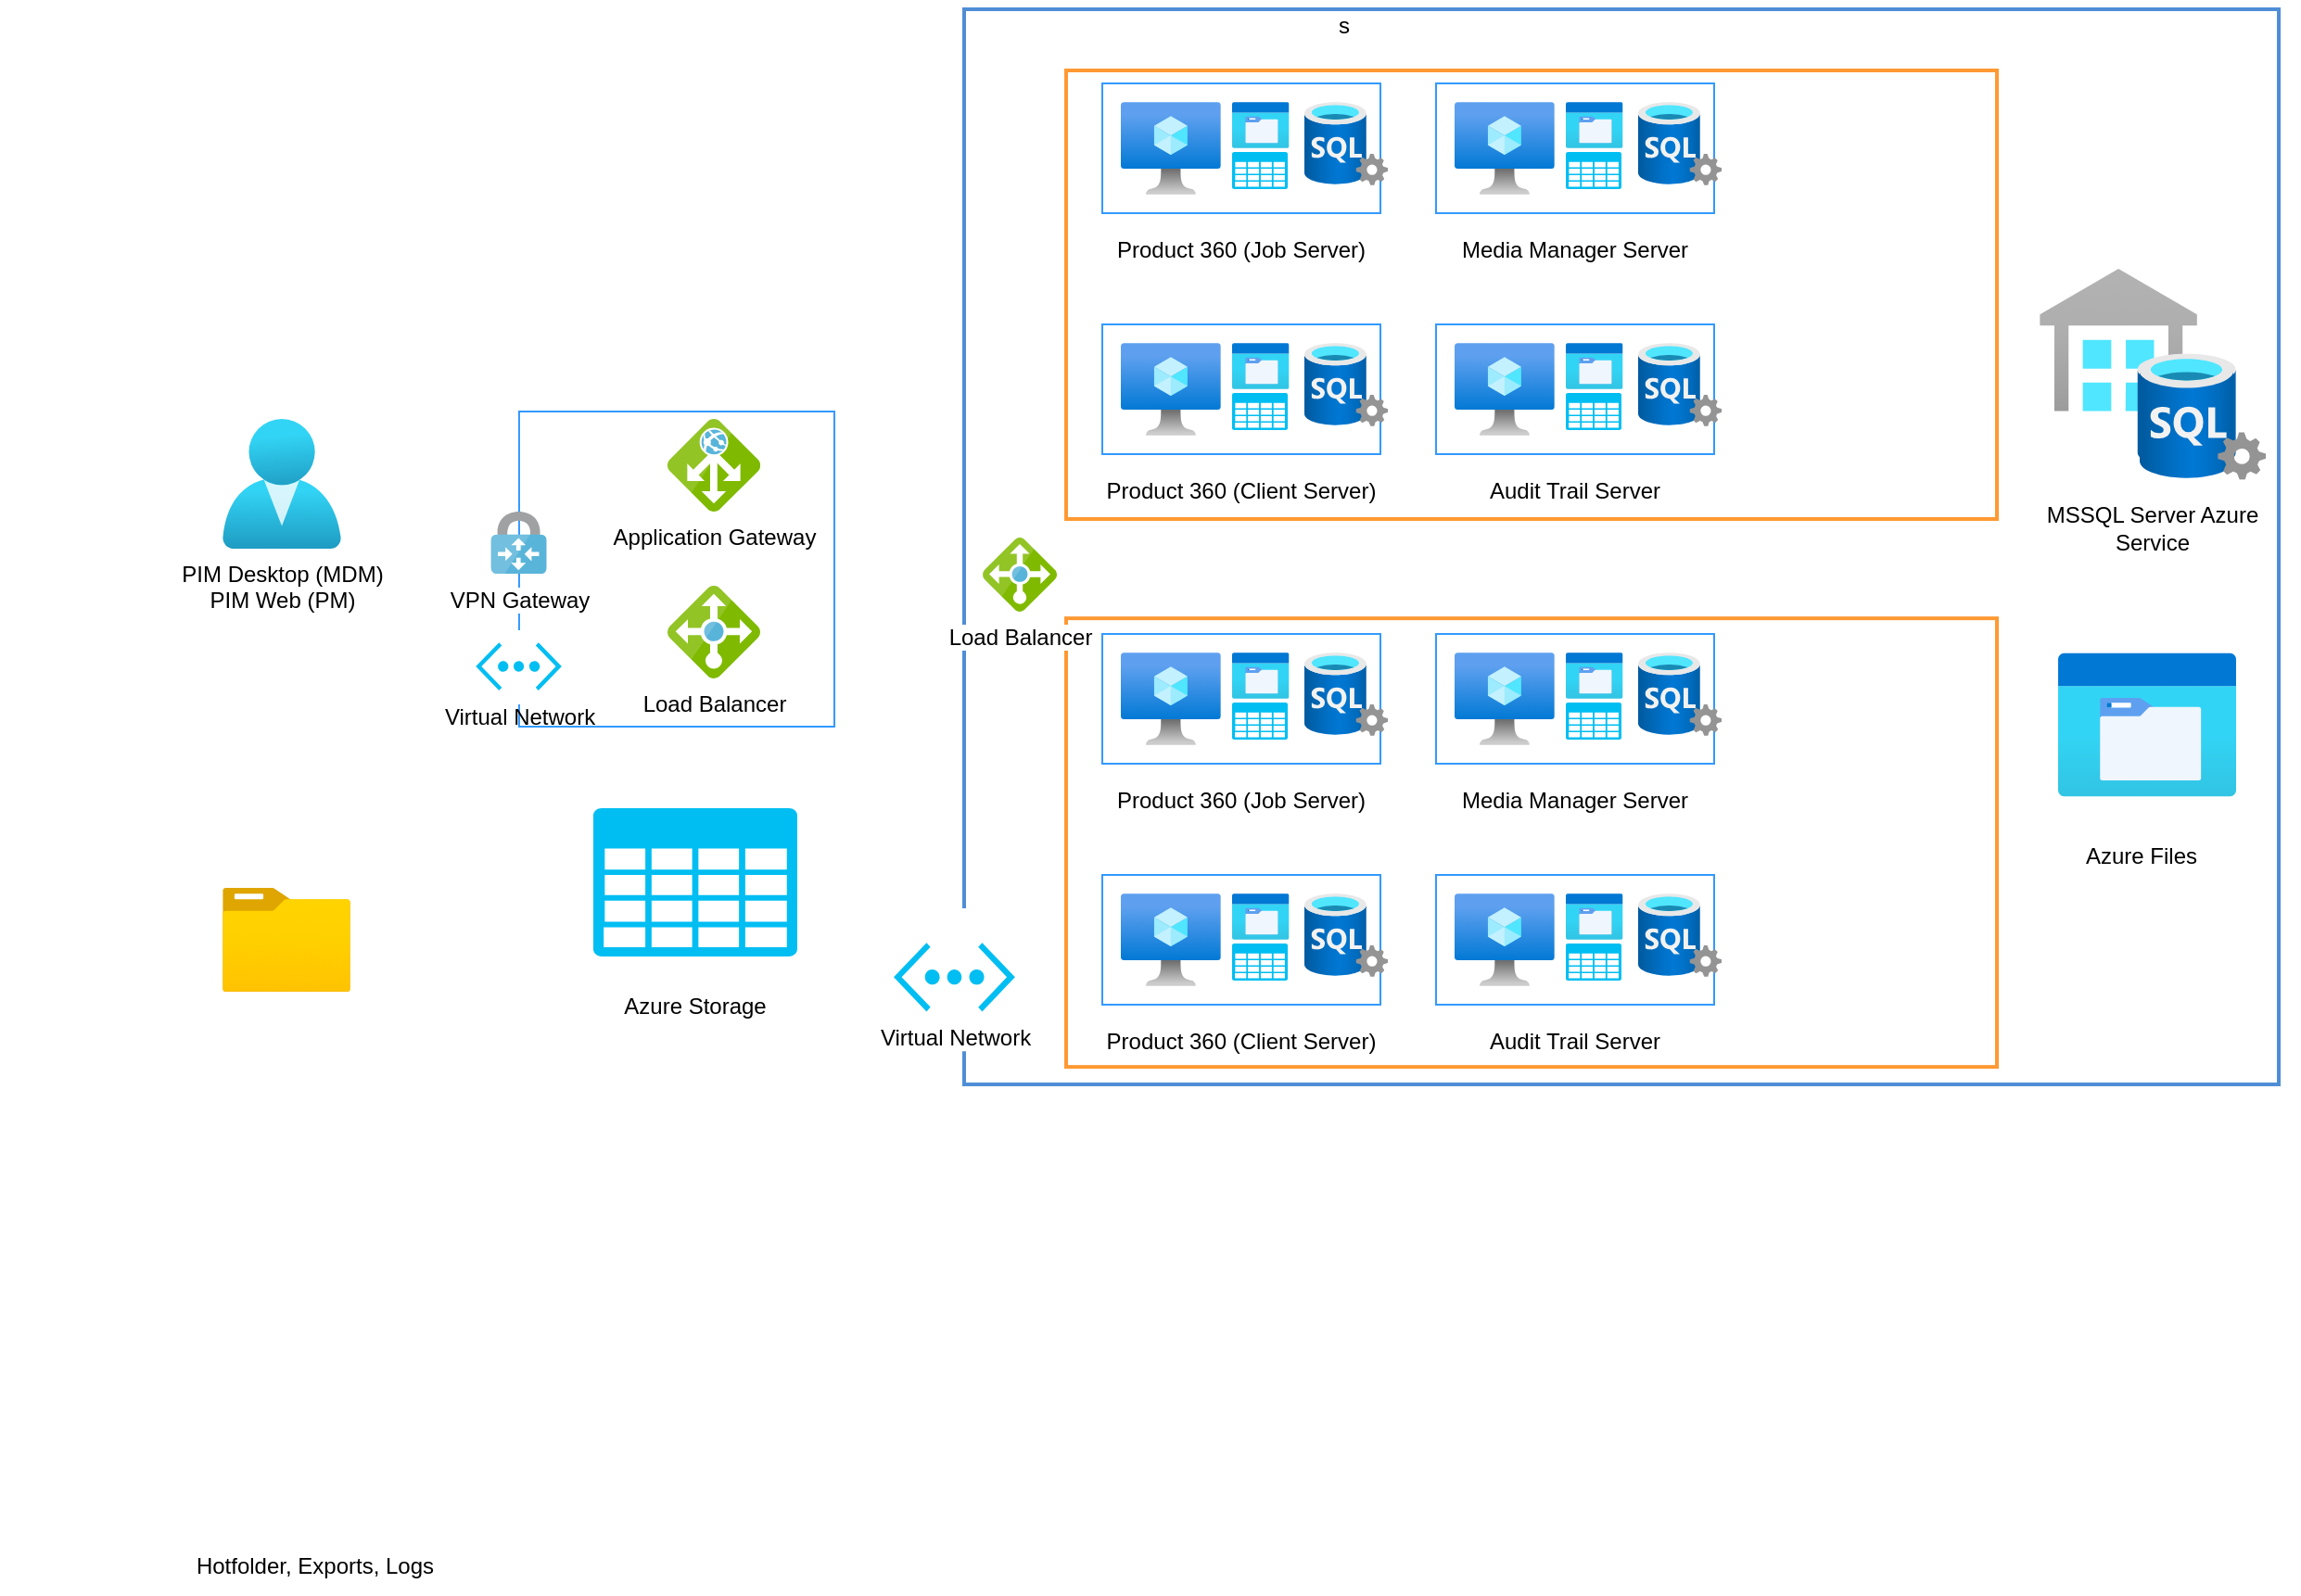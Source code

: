 <mxfile version="14.5.3" type="github">
  <diagram id="Y4N4YJ1VvW1J7Zvk4voF" name="Page-1">
    <mxGraphModel dx="2355" dy="1536" grid="1" gridSize="10" guides="1" tooltips="1" connect="1" arrows="1" fold="1" page="1" pageScale="1" pageWidth="1169" pageHeight="827" math="0" shadow="0">
      <root>
        <mxCell id="0" />
        <mxCell id="1" parent="0" />
        <mxCell id="n7G3Y2LQpJulJycApbIF-10" value="s" style="group" vertex="1" connectable="0" parent="1">
          <mxGeometry x="150" y="-260" width="1030" height="706.74" as="geometry" />
        </mxCell>
        <mxCell id="n7G3Y2LQpJulJycApbIF-125" value="" style="rounded=0;whiteSpace=wrap;html=1;sketch=0;strokeWidth=2;fillColor=none;strokeColor=#4F8ED6;" vertex="1" parent="n7G3Y2LQpJulJycApbIF-10">
          <mxGeometry x="310" y="5" width="709" height="580" as="geometry" />
        </mxCell>
        <mxCell id="n7G3Y2LQpJulJycApbIF-15" value="" style="group" vertex="1" connectable="0" parent="n7G3Y2LQpJulJycApbIF-10">
          <mxGeometry x="-210" y="95" width="431.77" height="440" as="geometry" />
        </mxCell>
        <mxCell id="n7G3Y2LQpJulJycApbIF-16" value="" style="whiteSpace=wrap;html=1;aspect=fixed;sketch=0;fillColor=none;strokeColor=#3399FF;" vertex="1" parent="n7G3Y2LQpJulJycApbIF-15">
          <mxGeometry x="279.99" y="127" width="170" height="170" as="geometry" />
        </mxCell>
        <mxCell id="n7G3Y2LQpJulJycApbIF-2" value="VPN Gateway" style="aspect=fixed;html=1;points=[];align=center;image;fontSize=12;image=img/lib/mscae/VPN_Gateway.svg;sketch=0;" vertex="1" parent="n7G3Y2LQpJulJycApbIF-15">
          <mxGeometry x="264.7" y="181" width="30.15" height="33.5" as="geometry" />
        </mxCell>
        <mxCell id="n7G3Y2LQpJulJycApbIF-22" value="Application Gateway" style="aspect=fixed;html=1;points=[];align=center;image;fontSize=12;image=img/lib/mscae/Application_Gateway.svg;sketch=0;strokeColor=#3399FF;fillColor=#ffffff;" vertex="1" parent="n7G3Y2LQpJulJycApbIF-15">
          <mxGeometry x="359.99" y="131" width="50" height="50" as="geometry" />
        </mxCell>
        <mxCell id="n7G3Y2LQpJulJycApbIF-23" value="Load Balancer" style="aspect=fixed;html=1;points=[];align=center;image;fontSize=12;image=img/lib/mscae/Load_Balancer_feature.svg;sketch=0;strokeColor=#3399FF;fillColor=#ffffff;" vertex="1" parent="n7G3Y2LQpJulJycApbIF-15">
          <mxGeometry x="359.99" y="221" width="50" height="50" as="geometry" />
        </mxCell>
        <mxCell id="n7G3Y2LQpJulJycApbIF-17" value="" style="group" vertex="1" connectable="0" parent="n7G3Y2LQpJulJycApbIF-15">
          <mxGeometry x="250" y="245" width="59.55" height="40" as="geometry" />
        </mxCell>
        <mxCell id="n7G3Y2LQpJulJycApbIF-18" value="" style="rounded=0;whiteSpace=wrap;html=1;sketch=0;fillColor=#ffffff;strokeColor=none;" vertex="1" parent="n7G3Y2LQpJulJycApbIF-17">
          <mxGeometry width="59.55" height="40" as="geometry" />
        </mxCell>
        <mxCell id="n7G3Y2LQpJulJycApbIF-19" value="Virtual Network" style="verticalLabelPosition=bottom;html=1;verticalAlign=top;align=center;strokeColor=none;fillColor=#00BEF2;shape=mxgraph.azure.virtual_network;pointerEvents=1;sketch=0;" vertex="1" parent="n7G3Y2LQpJulJycApbIF-17">
          <mxGeometry x="6.617" y="6.667" width="46.317" height="25.833" as="geometry" />
        </mxCell>
        <mxCell id="n7G3Y2LQpJulJycApbIF-126" value="" style="verticalLabelPosition=bottom;html=1;verticalAlign=top;align=center;strokeColor=none;fillColor=#00BEF2;shape=mxgraph.azure.storage;pointerEvents=1;sketch=0;" vertex="1" parent="n7G3Y2LQpJulJycApbIF-15">
          <mxGeometry x="319.99" y="341" width="110" height="80" as="geometry" />
        </mxCell>
        <mxCell id="n7G3Y2LQpJulJycApbIF-128" value="" style="aspect=fixed;html=1;points=[];align=center;image;fontSize=12;image=img/lib/azure2/general/Folder_Blank.svg;sketch=0;strokeColor=#4F8ED6;strokeWidth=2;fillColor=none;" vertex="1" parent="n7G3Y2LQpJulJycApbIF-15">
          <mxGeometry x="120" y="384" width="69" height="56.0" as="geometry" />
        </mxCell>
        <mxCell id="n7G3Y2LQpJulJycApbIF-1" value="PIM Desktop (MDM)&lt;br&gt;PIM Web (PM)" style="aspect=fixed;html=1;points=[];align=center;image;fontSize=12;image=img/lib/azure2/identity/Users.svg;sketch=0;imageBackground=#ffffff;" vertex="1" parent="n7G3Y2LQpJulJycApbIF-15">
          <mxGeometry x="120" y="131" width="64" height="70" as="geometry" />
        </mxCell>
        <mxCell id="n7G3Y2LQpJulJycApbIF-31" value="" style="group" vertex="1" connectable="0" parent="n7G3Y2LQpJulJycApbIF-10">
          <mxGeometry x="377" y="45" width="165" height="100" as="geometry" />
        </mxCell>
        <mxCell id="n7G3Y2LQpJulJycApbIF-24" value="" style="rounded=0;whiteSpace=wrap;html=1;sketch=0;strokeColor=#3399FF;fillColor=#ffffff;" vertex="1" parent="n7G3Y2LQpJulJycApbIF-31">
          <mxGeometry x="7.5" width="150" height="70" as="geometry" />
        </mxCell>
        <mxCell id="n7G3Y2LQpJulJycApbIF-25" value="" style="aspect=fixed;html=1;points=[];align=center;image;fontSize=12;image=img/lib/azure2/compute/Virtual_Machine.svg;sketch=0;strokeColor=#3399FF;fillColor=#ffffff;" vertex="1" parent="n7G3Y2LQpJulJycApbIF-31">
          <mxGeometry x="17.5" y="10" width="53.91" height="50" as="geometry" />
        </mxCell>
        <mxCell id="n7G3Y2LQpJulJycApbIF-27" value="" style="aspect=fixed;html=1;points=[];align=center;image;fontSize=12;image=img/lib/azure2/general/Storage_Azure_Files.svg;sketch=0;strokeColor=#3399FF;fillColor=#ffffff;" vertex="1" parent="n7G3Y2LQpJulJycApbIF-31">
          <mxGeometry x="77.5" y="10" width="30.76" height="25" as="geometry" />
        </mxCell>
        <mxCell id="n7G3Y2LQpJulJycApbIF-28" value="" style="verticalLabelPosition=bottom;html=1;verticalAlign=top;align=center;strokeColor=none;fillColor=#00BEF2;shape=mxgraph.azure.storage;pointerEvents=1;sketch=0;" vertex="1" parent="n7G3Y2LQpJulJycApbIF-31">
          <mxGeometry x="77.5" y="37" width="30" height="20" as="geometry" />
        </mxCell>
        <mxCell id="n7G3Y2LQpJulJycApbIF-29" value="" style="aspect=fixed;html=1;points=[];align=center;image;fontSize=12;image=img/lib/azure2/databases/SQL_Server.svg;sketch=0;strokeColor=#3399FF;fillColor=#ffffff;" vertex="1" parent="n7G3Y2LQpJulJycApbIF-31">
          <mxGeometry x="116.5" y="10" width="45" height="45" as="geometry" />
        </mxCell>
        <mxCell id="n7G3Y2LQpJulJycApbIF-30" value="Product 360 (Job Server)" style="text;html=1;strokeColor=none;fillColor=none;align=center;verticalAlign=middle;whiteSpace=wrap;rounded=0;sketch=0;" vertex="1" parent="n7G3Y2LQpJulJycApbIF-31">
          <mxGeometry y="80" width="165" height="20" as="geometry" />
        </mxCell>
        <mxCell id="n7G3Y2LQpJulJycApbIF-32" value="" style="group" vertex="1" connectable="0" parent="n7G3Y2LQpJulJycApbIF-10">
          <mxGeometry x="377" y="175" width="165" height="100" as="geometry" />
        </mxCell>
        <mxCell id="n7G3Y2LQpJulJycApbIF-33" value="" style="rounded=0;whiteSpace=wrap;html=1;sketch=0;strokeColor=#3399FF;fillColor=#ffffff;" vertex="1" parent="n7G3Y2LQpJulJycApbIF-32">
          <mxGeometry x="7.5" width="150" height="70" as="geometry" />
        </mxCell>
        <mxCell id="n7G3Y2LQpJulJycApbIF-34" value="" style="aspect=fixed;html=1;points=[];align=center;image;fontSize=12;image=img/lib/azure2/compute/Virtual_Machine.svg;sketch=0;strokeColor=#3399FF;fillColor=#ffffff;" vertex="1" parent="n7G3Y2LQpJulJycApbIF-32">
          <mxGeometry x="17.5" y="10" width="53.91" height="50" as="geometry" />
        </mxCell>
        <mxCell id="n7G3Y2LQpJulJycApbIF-35" value="" style="aspect=fixed;html=1;points=[];align=center;image;fontSize=12;image=img/lib/azure2/general/Storage_Azure_Files.svg;sketch=0;strokeColor=#3399FF;fillColor=#ffffff;" vertex="1" parent="n7G3Y2LQpJulJycApbIF-32">
          <mxGeometry x="77.5" y="10" width="30.76" height="25" as="geometry" />
        </mxCell>
        <mxCell id="n7G3Y2LQpJulJycApbIF-36" value="" style="verticalLabelPosition=bottom;html=1;verticalAlign=top;align=center;strokeColor=none;fillColor=#00BEF2;shape=mxgraph.azure.storage;pointerEvents=1;sketch=0;" vertex="1" parent="n7G3Y2LQpJulJycApbIF-32">
          <mxGeometry x="77.5" y="37" width="30" height="20" as="geometry" />
        </mxCell>
        <mxCell id="n7G3Y2LQpJulJycApbIF-37" value="" style="aspect=fixed;html=1;points=[];align=center;image;fontSize=12;image=img/lib/azure2/databases/SQL_Server.svg;sketch=0;strokeColor=#3399FF;fillColor=#ffffff;" vertex="1" parent="n7G3Y2LQpJulJycApbIF-32">
          <mxGeometry x="116.5" y="10" width="45" height="45" as="geometry" />
        </mxCell>
        <mxCell id="n7G3Y2LQpJulJycApbIF-38" value="Product 360 (Client Server)" style="text;html=1;strokeColor=none;fillColor=none;align=center;verticalAlign=middle;whiteSpace=wrap;rounded=0;sketch=0;" vertex="1" parent="n7G3Y2LQpJulJycApbIF-32">
          <mxGeometry y="80" width="165" height="20" as="geometry" />
        </mxCell>
        <mxCell id="n7G3Y2LQpJulJycApbIF-40" value="" style="group" vertex="1" connectable="0" parent="n7G3Y2LQpJulJycApbIF-10">
          <mxGeometry x="557" y="45" width="165" height="100" as="geometry" />
        </mxCell>
        <mxCell id="n7G3Y2LQpJulJycApbIF-41" value="" style="rounded=0;whiteSpace=wrap;html=1;sketch=0;strokeColor=#3399FF;fillColor=#ffffff;" vertex="1" parent="n7G3Y2LQpJulJycApbIF-40">
          <mxGeometry x="7.5" width="150" height="70" as="geometry" />
        </mxCell>
        <mxCell id="n7G3Y2LQpJulJycApbIF-42" value="" style="aspect=fixed;html=1;points=[];align=center;image;fontSize=12;image=img/lib/azure2/compute/Virtual_Machine.svg;sketch=0;strokeColor=#3399FF;fillColor=#ffffff;" vertex="1" parent="n7G3Y2LQpJulJycApbIF-40">
          <mxGeometry x="17.5" y="10" width="53.91" height="50" as="geometry" />
        </mxCell>
        <mxCell id="n7G3Y2LQpJulJycApbIF-43" value="" style="aspect=fixed;html=1;points=[];align=center;image;fontSize=12;image=img/lib/azure2/general/Storage_Azure_Files.svg;sketch=0;strokeColor=#3399FF;fillColor=#ffffff;" vertex="1" parent="n7G3Y2LQpJulJycApbIF-40">
          <mxGeometry x="77.5" y="10" width="30.76" height="25" as="geometry" />
        </mxCell>
        <mxCell id="n7G3Y2LQpJulJycApbIF-44" value="" style="verticalLabelPosition=bottom;html=1;verticalAlign=top;align=center;strokeColor=none;fillColor=#00BEF2;shape=mxgraph.azure.storage;pointerEvents=1;sketch=0;" vertex="1" parent="n7G3Y2LQpJulJycApbIF-40">
          <mxGeometry x="77.5" y="37" width="30" height="20" as="geometry" />
        </mxCell>
        <mxCell id="n7G3Y2LQpJulJycApbIF-45" value="" style="aspect=fixed;html=1;points=[];align=center;image;fontSize=12;image=img/lib/azure2/databases/SQL_Server.svg;sketch=0;strokeColor=#3399FF;fillColor=#ffffff;" vertex="1" parent="n7G3Y2LQpJulJycApbIF-40">
          <mxGeometry x="116.5" y="10" width="45" height="45" as="geometry" />
        </mxCell>
        <mxCell id="n7G3Y2LQpJulJycApbIF-46" value="Media Manager Server" style="text;html=1;strokeColor=none;fillColor=none;align=center;verticalAlign=middle;whiteSpace=wrap;rounded=0;sketch=0;" vertex="1" parent="n7G3Y2LQpJulJycApbIF-40">
          <mxGeometry y="80" width="165" height="20" as="geometry" />
        </mxCell>
        <mxCell id="n7G3Y2LQpJulJycApbIF-47" value="" style="group" vertex="1" connectable="0" parent="n7G3Y2LQpJulJycApbIF-10">
          <mxGeometry x="557" y="175" width="165" height="100" as="geometry" />
        </mxCell>
        <mxCell id="n7G3Y2LQpJulJycApbIF-48" value="" style="rounded=0;whiteSpace=wrap;html=1;sketch=0;strokeColor=#3399FF;fillColor=#ffffff;" vertex="1" parent="n7G3Y2LQpJulJycApbIF-47">
          <mxGeometry x="7.5" width="150" height="70" as="geometry" />
        </mxCell>
        <mxCell id="n7G3Y2LQpJulJycApbIF-49" value="" style="aspect=fixed;html=1;points=[];align=center;image;fontSize=12;image=img/lib/azure2/compute/Virtual_Machine.svg;sketch=0;strokeColor=#3399FF;fillColor=#ffffff;" vertex="1" parent="n7G3Y2LQpJulJycApbIF-47">
          <mxGeometry x="17.5" y="10" width="53.91" height="50" as="geometry" />
        </mxCell>
        <mxCell id="n7G3Y2LQpJulJycApbIF-50" value="" style="aspect=fixed;html=1;points=[];align=center;image;fontSize=12;image=img/lib/azure2/general/Storage_Azure_Files.svg;sketch=0;strokeColor=#3399FF;fillColor=#ffffff;" vertex="1" parent="n7G3Y2LQpJulJycApbIF-47">
          <mxGeometry x="77.5" y="10" width="30.76" height="25" as="geometry" />
        </mxCell>
        <mxCell id="n7G3Y2LQpJulJycApbIF-51" value="" style="verticalLabelPosition=bottom;html=1;verticalAlign=top;align=center;strokeColor=none;fillColor=#00BEF2;shape=mxgraph.azure.storage;pointerEvents=1;sketch=0;" vertex="1" parent="n7G3Y2LQpJulJycApbIF-47">
          <mxGeometry x="77.5" y="37" width="30" height="20" as="geometry" />
        </mxCell>
        <mxCell id="n7G3Y2LQpJulJycApbIF-52" value="" style="aspect=fixed;html=1;points=[];align=center;image;fontSize=12;image=img/lib/azure2/databases/SQL_Server.svg;sketch=0;strokeColor=#3399FF;fillColor=#ffffff;" vertex="1" parent="n7G3Y2LQpJulJycApbIF-47">
          <mxGeometry x="116.5" y="10" width="45" height="45" as="geometry" />
        </mxCell>
        <mxCell id="n7G3Y2LQpJulJycApbIF-53" value="Audit Trail Server" style="text;html=1;strokeColor=none;fillColor=none;align=center;verticalAlign=middle;whiteSpace=wrap;rounded=0;sketch=0;" vertex="1" parent="n7G3Y2LQpJulJycApbIF-47">
          <mxGeometry y="80" width="165" height="20" as="geometry" />
        </mxCell>
        <mxCell id="n7G3Y2LQpJulJycApbIF-54" value="" style="rounded=0;whiteSpace=wrap;html=1;sketch=0;fillColor=none;strokeColor=#FF9933;strokeWidth=2;" vertex="1" parent="n7G3Y2LQpJulJycApbIF-10">
          <mxGeometry x="365" y="38" width="502" height="242" as="geometry" />
        </mxCell>
        <mxCell id="n7G3Y2LQpJulJycApbIF-84" value="" style="group" vertex="1" connectable="0" parent="n7G3Y2LQpJulJycApbIF-10">
          <mxGeometry x="377" y="342" width="165" height="100" as="geometry" />
        </mxCell>
        <mxCell id="n7G3Y2LQpJulJycApbIF-85" value="" style="rounded=0;whiteSpace=wrap;html=1;sketch=0;strokeColor=#3399FF;fillColor=#ffffff;" vertex="1" parent="n7G3Y2LQpJulJycApbIF-84">
          <mxGeometry x="7.5" width="150" height="70" as="geometry" />
        </mxCell>
        <mxCell id="n7G3Y2LQpJulJycApbIF-86" value="" style="aspect=fixed;html=1;points=[];align=center;image;fontSize=12;image=img/lib/azure2/compute/Virtual_Machine.svg;sketch=0;strokeColor=#3399FF;fillColor=#ffffff;" vertex="1" parent="n7G3Y2LQpJulJycApbIF-84">
          <mxGeometry x="17.5" y="10" width="53.91" height="50" as="geometry" />
        </mxCell>
        <mxCell id="n7G3Y2LQpJulJycApbIF-87" value="" style="aspect=fixed;html=1;points=[];align=center;image;fontSize=12;image=img/lib/azure2/general/Storage_Azure_Files.svg;sketch=0;strokeColor=#3399FF;fillColor=#ffffff;" vertex="1" parent="n7G3Y2LQpJulJycApbIF-84">
          <mxGeometry x="77.5" y="10" width="30.76" height="25" as="geometry" />
        </mxCell>
        <mxCell id="n7G3Y2LQpJulJycApbIF-88" value="" style="verticalLabelPosition=bottom;html=1;verticalAlign=top;align=center;strokeColor=none;fillColor=#00BEF2;shape=mxgraph.azure.storage;pointerEvents=1;sketch=0;" vertex="1" parent="n7G3Y2LQpJulJycApbIF-84">
          <mxGeometry x="77.5" y="37" width="30" height="20" as="geometry" />
        </mxCell>
        <mxCell id="n7G3Y2LQpJulJycApbIF-89" value="" style="aspect=fixed;html=1;points=[];align=center;image;fontSize=12;image=img/lib/azure2/databases/SQL_Server.svg;sketch=0;strokeColor=#3399FF;fillColor=#ffffff;" vertex="1" parent="n7G3Y2LQpJulJycApbIF-84">
          <mxGeometry x="116.5" y="10" width="45" height="45" as="geometry" />
        </mxCell>
        <mxCell id="n7G3Y2LQpJulJycApbIF-90" value="Product 360 (Job Server)" style="text;html=1;strokeColor=none;fillColor=none;align=center;verticalAlign=middle;whiteSpace=wrap;rounded=0;sketch=0;" vertex="1" parent="n7G3Y2LQpJulJycApbIF-84">
          <mxGeometry y="80" width="165" height="20" as="geometry" />
        </mxCell>
        <mxCell id="n7G3Y2LQpJulJycApbIF-91" value="" style="group" vertex="1" connectable="0" parent="n7G3Y2LQpJulJycApbIF-10">
          <mxGeometry x="377" y="472" width="165" height="100" as="geometry" />
        </mxCell>
        <mxCell id="n7G3Y2LQpJulJycApbIF-92" value="" style="rounded=0;whiteSpace=wrap;html=1;sketch=0;strokeColor=#3399FF;fillColor=#ffffff;" vertex="1" parent="n7G3Y2LQpJulJycApbIF-91">
          <mxGeometry x="7.5" width="150" height="70" as="geometry" />
        </mxCell>
        <mxCell id="n7G3Y2LQpJulJycApbIF-93" value="" style="aspect=fixed;html=1;points=[];align=center;image;fontSize=12;image=img/lib/azure2/compute/Virtual_Machine.svg;sketch=0;strokeColor=#3399FF;fillColor=#ffffff;" vertex="1" parent="n7G3Y2LQpJulJycApbIF-91">
          <mxGeometry x="17.5" y="10" width="53.91" height="50" as="geometry" />
        </mxCell>
        <mxCell id="n7G3Y2LQpJulJycApbIF-94" value="" style="aspect=fixed;html=1;points=[];align=center;image;fontSize=12;image=img/lib/azure2/general/Storage_Azure_Files.svg;sketch=0;strokeColor=#3399FF;fillColor=#ffffff;" vertex="1" parent="n7G3Y2LQpJulJycApbIF-91">
          <mxGeometry x="77.5" y="10" width="30.76" height="25" as="geometry" />
        </mxCell>
        <mxCell id="n7G3Y2LQpJulJycApbIF-95" value="" style="verticalLabelPosition=bottom;html=1;verticalAlign=top;align=center;strokeColor=none;fillColor=#00BEF2;shape=mxgraph.azure.storage;pointerEvents=1;sketch=0;" vertex="1" parent="n7G3Y2LQpJulJycApbIF-91">
          <mxGeometry x="77.5" y="37" width="30" height="20" as="geometry" />
        </mxCell>
        <mxCell id="n7G3Y2LQpJulJycApbIF-96" value="" style="aspect=fixed;html=1;points=[];align=center;image;fontSize=12;image=img/lib/azure2/databases/SQL_Server.svg;sketch=0;strokeColor=#3399FF;fillColor=#ffffff;" vertex="1" parent="n7G3Y2LQpJulJycApbIF-91">
          <mxGeometry x="116.5" y="10" width="45" height="45" as="geometry" />
        </mxCell>
        <mxCell id="n7G3Y2LQpJulJycApbIF-97" value="Product 360 (Client Server)" style="text;html=1;strokeColor=none;fillColor=none;align=center;verticalAlign=middle;whiteSpace=wrap;rounded=0;sketch=0;" vertex="1" parent="n7G3Y2LQpJulJycApbIF-91">
          <mxGeometry y="80" width="165" height="20" as="geometry" />
        </mxCell>
        <mxCell id="n7G3Y2LQpJulJycApbIF-98" value="" style="group" vertex="1" connectable="0" parent="n7G3Y2LQpJulJycApbIF-10">
          <mxGeometry x="557" y="342" width="165" height="100" as="geometry" />
        </mxCell>
        <mxCell id="n7G3Y2LQpJulJycApbIF-99" value="" style="rounded=0;whiteSpace=wrap;html=1;sketch=0;strokeColor=#3399FF;fillColor=#ffffff;" vertex="1" parent="n7G3Y2LQpJulJycApbIF-98">
          <mxGeometry x="7.5" width="150" height="70" as="geometry" />
        </mxCell>
        <mxCell id="n7G3Y2LQpJulJycApbIF-100" value="" style="aspect=fixed;html=1;points=[];align=center;image;fontSize=12;image=img/lib/azure2/compute/Virtual_Machine.svg;sketch=0;strokeColor=#3399FF;fillColor=#ffffff;" vertex="1" parent="n7G3Y2LQpJulJycApbIF-98">
          <mxGeometry x="17.5" y="10" width="53.91" height="50" as="geometry" />
        </mxCell>
        <mxCell id="n7G3Y2LQpJulJycApbIF-101" value="" style="aspect=fixed;html=1;points=[];align=center;image;fontSize=12;image=img/lib/azure2/general/Storage_Azure_Files.svg;sketch=0;strokeColor=#3399FF;fillColor=#ffffff;" vertex="1" parent="n7G3Y2LQpJulJycApbIF-98">
          <mxGeometry x="77.5" y="10" width="30.76" height="25" as="geometry" />
        </mxCell>
        <mxCell id="n7G3Y2LQpJulJycApbIF-102" value="" style="verticalLabelPosition=bottom;html=1;verticalAlign=top;align=center;strokeColor=none;fillColor=#00BEF2;shape=mxgraph.azure.storage;pointerEvents=1;sketch=0;" vertex="1" parent="n7G3Y2LQpJulJycApbIF-98">
          <mxGeometry x="77.5" y="37" width="30" height="20" as="geometry" />
        </mxCell>
        <mxCell id="n7G3Y2LQpJulJycApbIF-103" value="" style="aspect=fixed;html=1;points=[];align=center;image;fontSize=12;image=img/lib/azure2/databases/SQL_Server.svg;sketch=0;strokeColor=#3399FF;fillColor=#ffffff;" vertex="1" parent="n7G3Y2LQpJulJycApbIF-98">
          <mxGeometry x="116.5" y="10" width="45" height="45" as="geometry" />
        </mxCell>
        <mxCell id="n7G3Y2LQpJulJycApbIF-104" value="Media Manager Server" style="text;html=1;strokeColor=none;fillColor=none;align=center;verticalAlign=middle;whiteSpace=wrap;rounded=0;sketch=0;" vertex="1" parent="n7G3Y2LQpJulJycApbIF-98">
          <mxGeometry y="80" width="165" height="20" as="geometry" />
        </mxCell>
        <mxCell id="n7G3Y2LQpJulJycApbIF-105" value="" style="group" vertex="1" connectable="0" parent="n7G3Y2LQpJulJycApbIF-10">
          <mxGeometry x="557" y="472" width="165" height="100" as="geometry" />
        </mxCell>
        <mxCell id="n7G3Y2LQpJulJycApbIF-106" value="" style="rounded=0;whiteSpace=wrap;html=1;sketch=0;strokeColor=#3399FF;fillColor=#ffffff;" vertex="1" parent="n7G3Y2LQpJulJycApbIF-105">
          <mxGeometry x="7.5" width="150" height="70" as="geometry" />
        </mxCell>
        <mxCell id="n7G3Y2LQpJulJycApbIF-107" value="" style="aspect=fixed;html=1;points=[];align=center;image;fontSize=12;image=img/lib/azure2/compute/Virtual_Machine.svg;sketch=0;strokeColor=#3399FF;fillColor=#ffffff;" vertex="1" parent="n7G3Y2LQpJulJycApbIF-105">
          <mxGeometry x="17.5" y="10" width="53.91" height="50" as="geometry" />
        </mxCell>
        <mxCell id="n7G3Y2LQpJulJycApbIF-108" value="" style="aspect=fixed;html=1;points=[];align=center;image;fontSize=12;image=img/lib/azure2/general/Storage_Azure_Files.svg;sketch=0;strokeColor=#3399FF;fillColor=#ffffff;" vertex="1" parent="n7G3Y2LQpJulJycApbIF-105">
          <mxGeometry x="77.5" y="10" width="30.76" height="25" as="geometry" />
        </mxCell>
        <mxCell id="n7G3Y2LQpJulJycApbIF-109" value="" style="verticalLabelPosition=bottom;html=1;verticalAlign=top;align=center;strokeColor=none;fillColor=#00BEF2;shape=mxgraph.azure.storage;pointerEvents=1;sketch=0;" vertex="1" parent="n7G3Y2LQpJulJycApbIF-105">
          <mxGeometry x="77.5" y="37" width="30" height="20" as="geometry" />
        </mxCell>
        <mxCell id="n7G3Y2LQpJulJycApbIF-110" value="" style="aspect=fixed;html=1;points=[];align=center;image;fontSize=12;image=img/lib/azure2/databases/SQL_Server.svg;sketch=0;strokeColor=#3399FF;fillColor=#ffffff;" vertex="1" parent="n7G3Y2LQpJulJycApbIF-105">
          <mxGeometry x="116.5" y="10" width="45" height="45" as="geometry" />
        </mxCell>
        <mxCell id="n7G3Y2LQpJulJycApbIF-111" value="Audit Trail Server" style="text;html=1;strokeColor=none;fillColor=none;align=center;verticalAlign=middle;whiteSpace=wrap;rounded=0;sketch=0;" vertex="1" parent="n7G3Y2LQpJulJycApbIF-105">
          <mxGeometry y="80" width="165" height="20" as="geometry" />
        </mxCell>
        <mxCell id="n7G3Y2LQpJulJycApbIF-112" value="" style="rounded=0;whiteSpace=wrap;html=1;sketch=0;fillColor=none;strokeColor=#FF9933;strokeWidth=2;" vertex="1" parent="n7G3Y2LQpJulJycApbIF-10">
          <mxGeometry x="365" y="333.57" width="502" height="242" as="geometry" />
        </mxCell>
        <mxCell id="n7G3Y2LQpJulJycApbIF-127" value="Azure Storage" style="text;html=1;strokeColor=none;fillColor=none;align=center;verticalAlign=middle;whiteSpace=wrap;rounded=0;sketch=0;" vertex="1" parent="n7G3Y2LQpJulJycApbIF-10">
          <mxGeometry x="99.99" y="533" width="130" height="20" as="geometry" />
        </mxCell>
        <mxCell id="n7G3Y2LQpJulJycApbIF-117" value="" style="group" vertex="1" connectable="0" parent="n7G3Y2LQpJulJycApbIF-10">
          <mxGeometry x="890" y="145" width="122" height="113.88" as="geometry" />
        </mxCell>
        <mxCell id="n7G3Y2LQpJulJycApbIF-116" value="" style="aspect=fixed;html=1;points=[];align=center;image;fontSize=12;image=img/lib/azure2/databases/Azure_SQL_Server_Stretch_Databases.svg;sketch=0;strokeColor=#FF9933;strokeWidth=2;fillColor=none;" vertex="1" parent="n7G3Y2LQpJulJycApbIF-117">
          <mxGeometry width="106" height="107.66" as="geometry" />
        </mxCell>
        <mxCell id="n7G3Y2LQpJulJycApbIF-115" value="" style="aspect=fixed;html=1;points=[];align=center;image;fontSize=12;image=img/lib/azure2/databases/SQL_Server.svg;sketch=0;strokeColor=#FF9933;strokeWidth=2;fillColor=none;" vertex="1" parent="n7G3Y2LQpJulJycApbIF-117">
          <mxGeometry x="54" y="45.88" width="68" height="68" as="geometry" />
        </mxCell>
        <mxCell id="n7G3Y2LQpJulJycApbIF-119" value="MSSQL Server Azure Service" style="text;html=1;strokeColor=none;fillColor=none;align=center;verticalAlign=middle;whiteSpace=wrap;rounded=0;sketch=0;" vertex="1" parent="n7G3Y2LQpJulJycApbIF-10">
          <mxGeometry x="886" y="275" width="130" height="20" as="geometry" />
        </mxCell>
        <mxCell id="n7G3Y2LQpJulJycApbIF-121" value="" style="aspect=fixed;html=1;points=[];align=center;image;fontSize=12;image=img/lib/azure2/general/Storage_Azure_Files.svg;sketch=0;strokeColor=#FF9933;strokeWidth=2;fillColor=none;" vertex="1" parent="n7G3Y2LQpJulJycApbIF-10">
          <mxGeometry x="900" y="352" width="96" height="78" as="geometry" />
        </mxCell>
        <mxCell id="n7G3Y2LQpJulJycApbIF-122" value="Azure Files" style="text;html=1;strokeColor=none;fillColor=none;align=center;verticalAlign=middle;whiteSpace=wrap;rounded=0;sketch=0;" vertex="1" parent="n7G3Y2LQpJulJycApbIF-10">
          <mxGeometry x="880" y="452" width="130" height="20" as="geometry" />
        </mxCell>
        <mxCell id="n7G3Y2LQpJulJycApbIF-9" value="" style="group" vertex="1" connectable="0" parent="n7G3Y2LQpJulJycApbIF-10">
          <mxGeometry x="250" y="489.999" width="131.087" height="77.143" as="geometry" />
        </mxCell>
        <mxCell id="n7G3Y2LQpJulJycApbIF-5" value="" style="rounded=0;whiteSpace=wrap;html=1;sketch=0;fillColor=#ffffff;strokeColor=none;" vertex="1" parent="n7G3Y2LQpJulJycApbIF-9">
          <mxGeometry width="100" height="77.14" as="geometry" />
        </mxCell>
        <mxCell id="n7G3Y2LQpJulJycApbIF-3" value="Virtual Network" style="verticalLabelPosition=bottom;html=1;verticalAlign=top;align=center;strokeColor=none;fillColor=#00BEF2;shape=mxgraph.azure.virtual_network;pointerEvents=1;sketch=0;" vertex="1" parent="n7G3Y2LQpJulJycApbIF-9">
          <mxGeometry x="22" y="18.57" width="65.43" height="37.14" as="geometry" />
        </mxCell>
        <mxCell id="n7G3Y2LQpJulJycApbIF-131" value="Load Balancer" style="aspect=fixed;html=1;points=[];align=center;image;fontSize=12;image=img/lib/mscae/Load_Balancer_feature.svg;sketch=0;strokeColor=#3399FF;fillColor=#ffffff;" vertex="1" parent="n7G3Y2LQpJulJycApbIF-10">
          <mxGeometry x="320" y="290" width="40" height="40" as="geometry" />
        </mxCell>
        <mxCell id="n7G3Y2LQpJulJycApbIF-129" value="Hotfolder, Exports, Logs" style="text;html=1;strokeColor=none;fillColor=none;align=center;verticalAlign=middle;whiteSpace=wrap;rounded=0;sketch=0;" vertex="1" parent="1">
          <mxGeometry x="30" y="570" width="160" height="30" as="geometry" />
        </mxCell>
      </root>
    </mxGraphModel>
  </diagram>
</mxfile>
